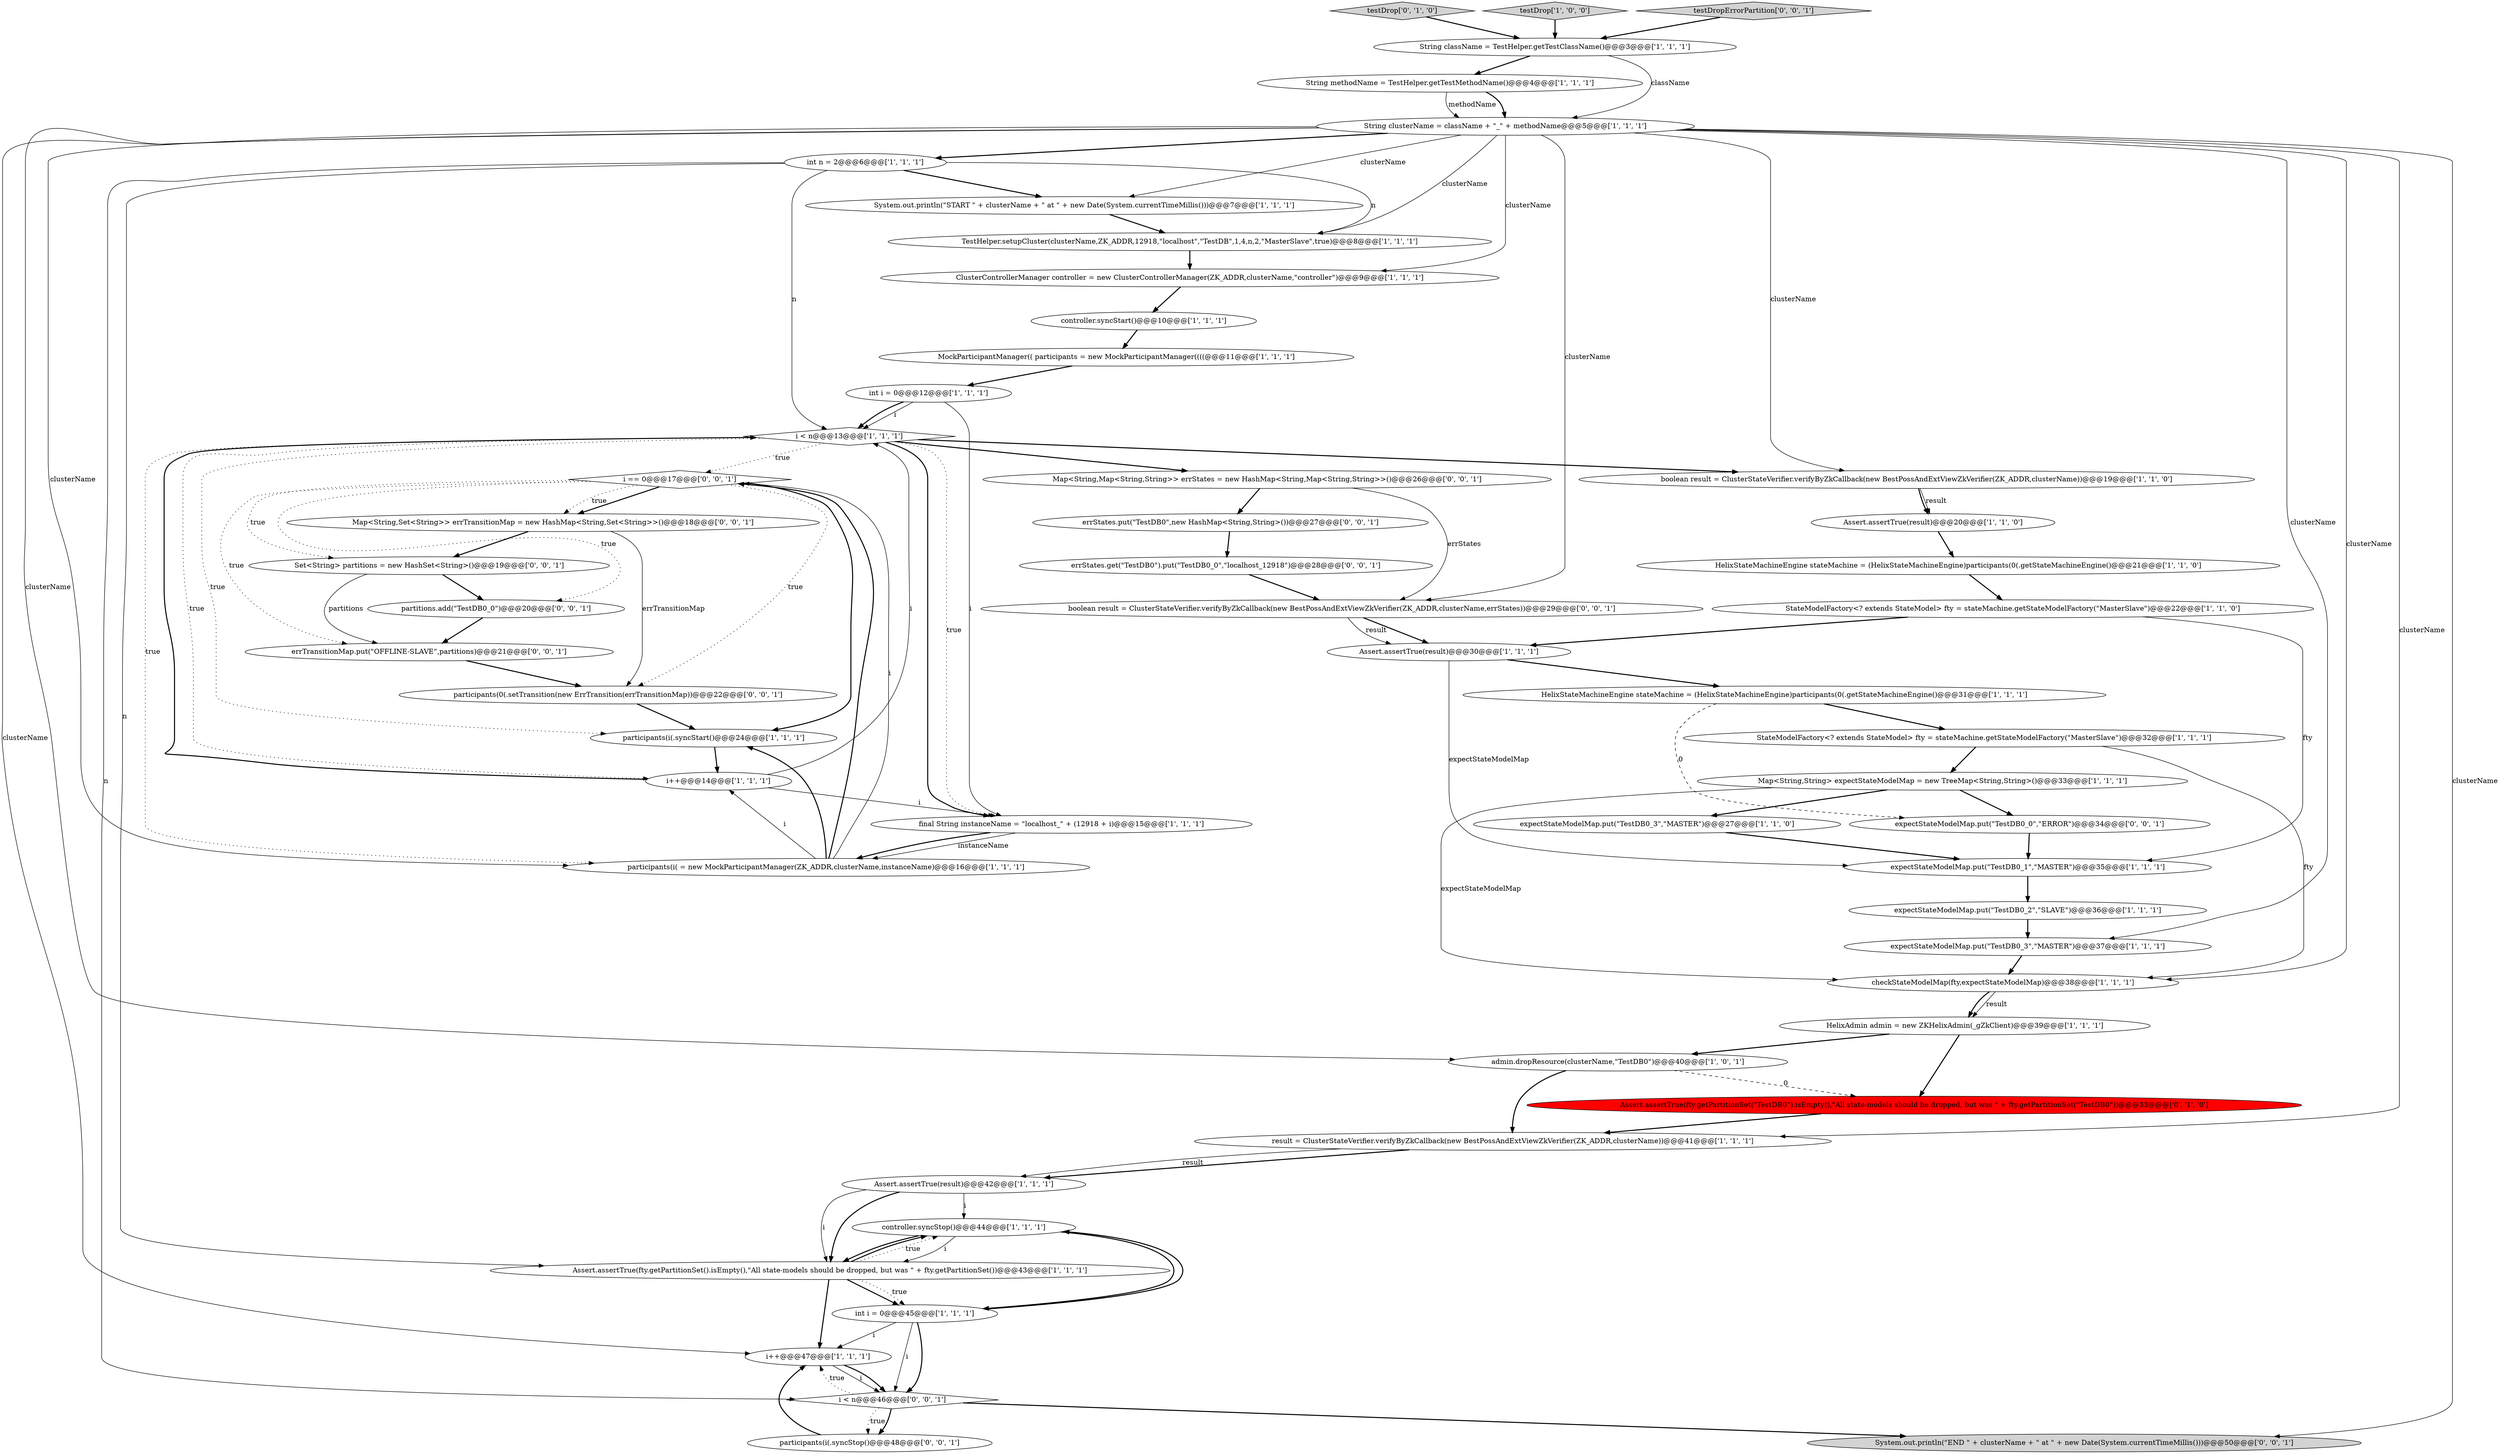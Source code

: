 digraph {
44 [style = filled, label = "Map<String,Map<String,String>> errStates = new HashMap<String,Map<String,String>>()@@@26@@@['0', '0', '1']", fillcolor = white, shape = ellipse image = "AAA0AAABBB3BBB"];
21 [style = filled, label = "StateModelFactory<? extends StateModel> fty = stateMachine.getStateModelFactory(\"MasterSlave\")@@@32@@@['1', '1', '1']", fillcolor = white, shape = ellipse image = "AAA0AAABBB1BBB"];
47 [style = filled, label = "System.out.println(\"END \" + clusterName + \" at \" + new Date(System.currentTimeMillis()))@@@50@@@['0', '0', '1']", fillcolor = lightgray, shape = ellipse image = "AAA0AAABBB3BBB"];
38 [style = filled, label = "testDrop['0', '1', '0']", fillcolor = lightgray, shape = diamond image = "AAA0AAABBB2BBB"];
48 [style = filled, label = "expectStateModelMap.put(\"TestDB0_0\",\"ERROR\")@@@34@@@['0', '0', '1']", fillcolor = white, shape = ellipse image = "AAA0AAABBB3BBB"];
0 [style = filled, label = "ClusterControllerManager controller = new ClusterControllerManager(ZK_ADDR,clusterName,\"controller\")@@@9@@@['1', '1', '1']", fillcolor = white, shape = ellipse image = "AAA0AAABBB1BBB"];
53 [style = filled, label = "boolean result = ClusterStateVerifier.verifyByZkCallback(new BestPossAndExtViewZkVerifier(ZK_ADDR,clusterName,errStates))@@@29@@@['0', '0', '1']", fillcolor = white, shape = ellipse image = "AAA0AAABBB3BBB"];
41 [style = filled, label = "i < n@@@46@@@['0', '0', '1']", fillcolor = white, shape = diamond image = "AAA0AAABBB3BBB"];
27 [style = filled, label = "HelixStateMachineEngine stateMachine = (HelixStateMachineEngine)participants(0(.getStateMachineEngine()@@@21@@@['1', '1', '0']", fillcolor = white, shape = ellipse image = "AAA0AAABBB1BBB"];
28 [style = filled, label = "i < n@@@13@@@['1', '1', '1']", fillcolor = white, shape = diamond image = "AAA0AAABBB1BBB"];
26 [style = filled, label = "HelixStateMachineEngine stateMachine = (HelixStateMachineEngine)participants(0(.getStateMachineEngine()@@@31@@@['1', '1', '1']", fillcolor = white, shape = ellipse image = "AAA0AAABBB1BBB"];
40 [style = filled, label = "participants(i(.syncStop()@@@48@@@['0', '0', '1']", fillcolor = white, shape = ellipse image = "AAA0AAABBB3BBB"];
18 [style = filled, label = "String clusterName = className + \"_\" + methodName@@@5@@@['1', '1', '1']", fillcolor = white, shape = ellipse image = "AAA0AAABBB1BBB"];
51 [style = filled, label = "errTransitionMap.put(\"OFFLINE-SLAVE\",partitions)@@@21@@@['0', '0', '1']", fillcolor = white, shape = ellipse image = "AAA0AAABBB3BBB"];
46 [style = filled, label = "i == 0@@@17@@@['0', '0', '1']", fillcolor = white, shape = diamond image = "AAA0AAABBB3BBB"];
5 [style = filled, label = "i++@@@47@@@['1', '1', '1']", fillcolor = white, shape = ellipse image = "AAA0AAABBB1BBB"];
24 [style = filled, label = "MockParticipantManager(( participants = new MockParticipantManager((((@@@11@@@['1', '1', '1']", fillcolor = white, shape = ellipse image = "AAA0AAABBB1BBB"];
33 [style = filled, label = "expectStateModelMap.put(\"TestDB0_3\",\"MASTER\")@@@37@@@['1', '1', '1']", fillcolor = white, shape = ellipse image = "AAA0AAABBB1BBB"];
20 [style = filled, label = "System.out.println(\"START \" + clusterName + \" at \" + new Date(System.currentTimeMillis()))@@@7@@@['1', '1', '1']", fillcolor = white, shape = ellipse image = "AAA0AAABBB1BBB"];
9 [style = filled, label = "participants(i(.syncStart()@@@24@@@['1', '1', '1']", fillcolor = white, shape = ellipse image = "AAA0AAABBB1BBB"];
30 [style = filled, label = "participants(i( = new MockParticipantManager(ZK_ADDR,clusterName,instanceName)@@@16@@@['1', '1', '1']", fillcolor = white, shape = ellipse image = "AAA0AAABBB1BBB"];
15 [style = filled, label = "expectStateModelMap.put(\"TestDB0_3\",\"MASTER\")@@@27@@@['1', '1', '0']", fillcolor = white, shape = ellipse image = "AAA0AAABBB1BBB"];
2 [style = filled, label = "testDrop['1', '0', '0']", fillcolor = lightgray, shape = diamond image = "AAA0AAABBB1BBB"];
36 [style = filled, label = "StateModelFactory<? extends StateModel> fty = stateMachine.getStateModelFactory(\"MasterSlave\")@@@22@@@['1', '1', '0']", fillcolor = white, shape = ellipse image = "AAA0AAABBB1BBB"];
43 [style = filled, label = "Set<String> partitions = new HashSet<String>()@@@19@@@['0', '0', '1']", fillcolor = white, shape = ellipse image = "AAA0AAABBB3BBB"];
32 [style = filled, label = "expectStateModelMap.put(\"TestDB0_1\",\"MASTER\")@@@35@@@['1', '1', '1']", fillcolor = white, shape = ellipse image = "AAA0AAABBB1BBB"];
35 [style = filled, label = "HelixAdmin admin = new ZKHelixAdmin(_gZkClient)@@@39@@@['1', '1', '1']", fillcolor = white, shape = ellipse image = "AAA0AAABBB1BBB"];
12 [style = filled, label = "result = ClusterStateVerifier.verifyByZkCallback(new BestPossAndExtViewZkVerifier(ZK_ADDR,clusterName))@@@41@@@['1', '1', '1']", fillcolor = white, shape = ellipse image = "AAA0AAABBB1BBB"];
7 [style = filled, label = "Assert.assertTrue(result)@@@42@@@['1', '1', '1']", fillcolor = white, shape = ellipse image = "AAA0AAABBB1BBB"];
13 [style = filled, label = "TestHelper.setupCluster(clusterName,ZK_ADDR,12918,\"localhost\",\"TestDB\",1,4,n,2,\"MasterSlave\",true)@@@8@@@['1', '1', '1']", fillcolor = white, shape = ellipse image = "AAA0AAABBB1BBB"];
14 [style = filled, label = "i++@@@14@@@['1', '1', '1']", fillcolor = white, shape = ellipse image = "AAA0AAABBB1BBB"];
34 [style = filled, label = "Assert.assertTrue(result)@@@30@@@['1', '1', '1']", fillcolor = white, shape = ellipse image = "AAA0AAABBB1BBB"];
23 [style = filled, label = "admin.dropResource(clusterName,\"TestDB0\")@@@40@@@['1', '0', '1']", fillcolor = white, shape = ellipse image = "AAA0AAABBB1BBB"];
52 [style = filled, label = "participants(0(.setTransition(new ErrTransition(errTransitionMap))@@@22@@@['0', '0', '1']", fillcolor = white, shape = ellipse image = "AAA0AAABBB3BBB"];
29 [style = filled, label = "String methodName = TestHelper.getTestMethodName()@@@4@@@['1', '1', '1']", fillcolor = white, shape = ellipse image = "AAA0AAABBB1BBB"];
25 [style = filled, label = "int i = 0@@@12@@@['1', '1', '1']", fillcolor = white, shape = ellipse image = "AAA0AAABBB1BBB"];
45 [style = filled, label = "partitions.add(\"TestDB0_0\")@@@20@@@['0', '0', '1']", fillcolor = white, shape = ellipse image = "AAA0AAABBB3BBB"];
3 [style = filled, label = "boolean result = ClusterStateVerifier.verifyByZkCallback(new BestPossAndExtViewZkVerifier(ZK_ADDR,clusterName))@@@19@@@['1', '1', '0']", fillcolor = white, shape = ellipse image = "AAA0AAABBB1BBB"];
39 [style = filled, label = "errStates.put(\"TestDB0\",new HashMap<String,String>())@@@27@@@['0', '0', '1']", fillcolor = white, shape = ellipse image = "AAA0AAABBB3BBB"];
19 [style = filled, label = "final String instanceName = \"localhost_\" + (12918 + i)@@@15@@@['1', '1', '1']", fillcolor = white, shape = ellipse image = "AAA0AAABBB1BBB"];
8 [style = filled, label = "Map<String,String> expectStateModelMap = new TreeMap<String,String>()@@@33@@@['1', '1', '1']", fillcolor = white, shape = ellipse image = "AAA0AAABBB1BBB"];
50 [style = filled, label = "testDropErrorPartition['0', '0', '1']", fillcolor = lightgray, shape = diamond image = "AAA0AAABBB3BBB"];
49 [style = filled, label = "errStates.get(\"TestDB0\").put(\"TestDB0_0\",\"localhost_12918\")@@@28@@@['0', '0', '1']", fillcolor = white, shape = ellipse image = "AAA0AAABBB3BBB"];
37 [style = filled, label = "Assert.assertTrue(fty.getPartitionSet(\"TestDB0\").isEmpty(),\"All state-models should be dropped, but was \" + fty.getPartitionSet(\"TestDB0\"))@@@33@@@['0', '1', '0']", fillcolor = red, shape = ellipse image = "AAA1AAABBB2BBB"];
22 [style = filled, label = "String className = TestHelper.getTestClassName()@@@3@@@['1', '1', '1']", fillcolor = white, shape = ellipse image = "AAA0AAABBB1BBB"];
42 [style = filled, label = "Map<String,Set<String>> errTransitionMap = new HashMap<String,Set<String>>()@@@18@@@['0', '0', '1']", fillcolor = white, shape = ellipse image = "AAA0AAABBB3BBB"];
4 [style = filled, label = "controller.syncStop()@@@44@@@['1', '1', '1']", fillcolor = white, shape = ellipse image = "AAA0AAABBB1BBB"];
16 [style = filled, label = "checkStateModelMap(fty,expectStateModelMap)@@@38@@@['1', '1', '1']", fillcolor = white, shape = ellipse image = "AAA0AAABBB1BBB"];
1 [style = filled, label = "Assert.assertTrue(fty.getPartitionSet().isEmpty(),\"All state-models should be dropped, but was \" + fty.getPartitionSet())@@@43@@@['1', '1', '1']", fillcolor = white, shape = ellipse image = "AAA0AAABBB1BBB"];
31 [style = filled, label = "int n = 2@@@6@@@['1', '1', '1']", fillcolor = white, shape = ellipse image = "AAA0AAABBB1BBB"];
10 [style = filled, label = "expectStateModelMap.put(\"TestDB0_2\",\"SLAVE\")@@@36@@@['1', '1', '1']", fillcolor = white, shape = ellipse image = "AAA0AAABBB1BBB"];
6 [style = filled, label = "controller.syncStart()@@@10@@@['1', '1', '1']", fillcolor = white, shape = ellipse image = "AAA0AAABBB1BBB"];
11 [style = filled, label = "Assert.assertTrue(result)@@@20@@@['1', '1', '0']", fillcolor = white, shape = ellipse image = "AAA0AAABBB1BBB"];
17 [style = filled, label = "int i = 0@@@45@@@['1', '1', '1']", fillcolor = white, shape = ellipse image = "AAA0AAABBB1BBB"];
1->5 [style = bold, label=""];
18->20 [style = solid, label="clusterName"];
22->18 [style = solid, label="className"];
50->22 [style = bold, label=""];
31->41 [style = solid, label="n"];
7->1 [style = solid, label="i"];
28->14 [style = dotted, label="true"];
21->8 [style = bold, label=""];
4->1 [style = solid, label="i"];
14->28 [style = bold, label=""];
28->19 [style = dotted, label="true"];
7->4 [style = solid, label="i"];
12->7 [style = bold, label=""];
29->18 [style = bold, label=""];
28->30 [style = dotted, label="true"];
35->23 [style = bold, label=""];
30->14 [style = solid, label="i"];
16->35 [style = solid, label="result"];
41->40 [style = dotted, label="true"];
18->33 [style = solid, label="clusterName"];
34->26 [style = bold, label=""];
35->37 [style = bold, label=""];
53->34 [style = bold, label=""];
21->16 [style = solid, label="fty"];
30->46 [style = bold, label=""];
39->49 [style = bold, label=""];
9->14 [style = bold, label=""];
23->12 [style = bold, label=""];
28->3 [style = bold, label=""];
31->20 [style = bold, label=""];
25->28 [style = solid, label="i"];
18->31 [style = bold, label=""];
46->42 [style = bold, label=""];
1->4 [style = bold, label=""];
25->28 [style = bold, label=""];
33->16 [style = bold, label=""];
7->1 [style = bold, label=""];
31->28 [style = solid, label="n"];
25->19 [style = solid, label="i"];
12->7 [style = solid, label="result"];
52->9 [style = bold, label=""];
17->41 [style = bold, label=""];
3->11 [style = bold, label=""];
19->30 [style = solid, label="instanceName"];
1->4 [style = dotted, label="true"];
34->32 [style = solid, label="expectStateModelMap"];
32->10 [style = bold, label=""];
43->45 [style = bold, label=""];
1->17 [style = bold, label=""];
41->5 [style = dotted, label="true"];
17->5 [style = solid, label="i"];
28->46 [style = dotted, label="true"];
40->5 [style = bold, label=""];
28->9 [style = dotted, label="true"];
28->19 [style = bold, label=""];
46->45 [style = dotted, label="true"];
48->32 [style = bold, label=""];
31->13 [style = solid, label="n"];
13->0 [style = bold, label=""];
18->12 [style = solid, label="clusterName"];
5->41 [style = solid, label="i"];
20->13 [style = bold, label=""];
46->9 [style = bold, label=""];
8->15 [style = bold, label=""];
4->17 [style = bold, label=""];
1->17 [style = dotted, label="true"];
45->51 [style = bold, label=""];
22->29 [style = bold, label=""];
6->24 [style = bold, label=""];
30->9 [style = bold, label=""];
51->52 [style = bold, label=""];
36->32 [style = solid, label="fty"];
29->18 [style = solid, label="methodName"];
18->23 [style = solid, label="clusterName"];
23->37 [style = dashed, label="0"];
37->12 [style = bold, label=""];
26->21 [style = bold, label=""];
18->16 [style = solid, label="clusterName"];
46->51 [style = dotted, label="true"];
41->40 [style = bold, label=""];
24->25 [style = bold, label=""];
44->53 [style = solid, label="errStates"];
10->33 [style = bold, label=""];
4->1 [style = bold, label=""];
41->47 [style = bold, label=""];
18->30 [style = solid, label="clusterName"];
53->34 [style = solid, label="result"];
17->4 [style = bold, label=""];
36->34 [style = bold, label=""];
8->16 [style = solid, label="expectStateModelMap"];
26->48 [style = dashed, label="0"];
46->52 [style = dotted, label="true"];
18->53 [style = solid, label="clusterName"];
27->36 [style = bold, label=""];
30->46 [style = solid, label="i"];
42->43 [style = bold, label=""];
3->11 [style = solid, label="result"];
0->6 [style = bold, label=""];
18->47 [style = solid, label="clusterName"];
17->41 [style = solid, label="i"];
18->13 [style = solid, label="clusterName"];
44->39 [style = bold, label=""];
42->52 [style = solid, label="errTransitionMap"];
18->5 [style = solid, label="clusterName"];
43->51 [style = solid, label="partitions"];
49->53 [style = bold, label=""];
8->48 [style = bold, label=""];
5->41 [style = bold, label=""];
18->3 [style = solid, label="clusterName"];
18->0 [style = solid, label="clusterName"];
14->19 [style = solid, label="i"];
28->44 [style = bold, label=""];
46->42 [style = dotted, label="true"];
31->1 [style = solid, label="n"];
16->35 [style = bold, label=""];
2->22 [style = bold, label=""];
38->22 [style = bold, label=""];
15->32 [style = bold, label=""];
46->43 [style = dotted, label="true"];
14->28 [style = solid, label="i"];
11->27 [style = bold, label=""];
19->30 [style = bold, label=""];
}
